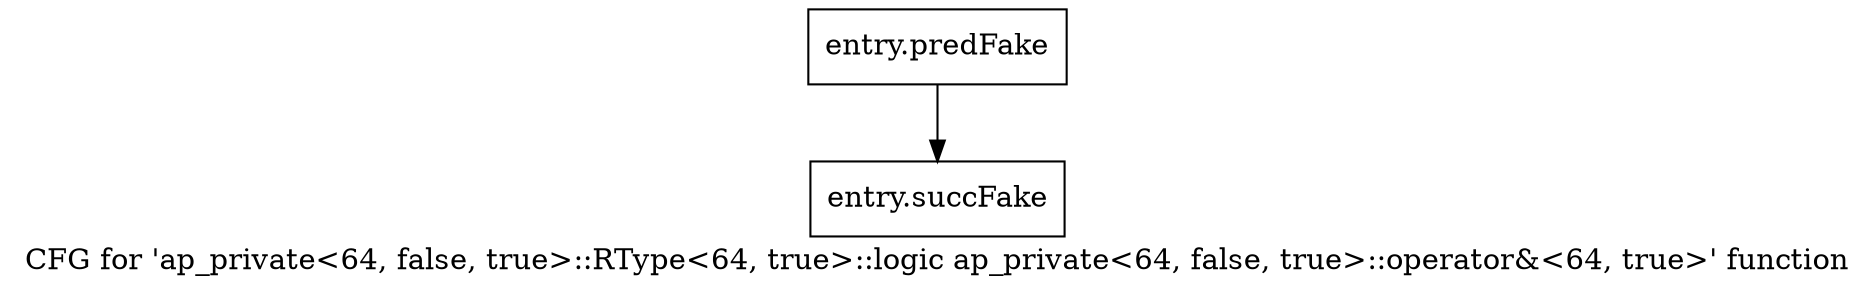 digraph "CFG for 'ap_private\<64, false, true\>::RType\<64, true\>::logic ap_private\<64, false, true\>::operator&\<64, true\>' function" {
	label="CFG for 'ap_private\<64, false, true\>::RType\<64, true\>::logic ap_private\<64, false, true\>::operator&\<64, true\>' function";

	Node0x3bc9830 [shape=record,filename="",linenumber="",label="{entry.predFake}"];
	Node0x3bc9830 -> Node0x3ebe430[ callList="" memoryops="" filename="/tools/Xilinx/Vitis_HLS/2022.1/include/etc/ap_private.h" execusionnum="3200"];
	Node0x3ebe430 [shape=record,filename="/tools/Xilinx/Vitis_HLS/2022.1/include/etc/ap_private.h",linenumber="2048",label="{entry.succFake}"];
}
